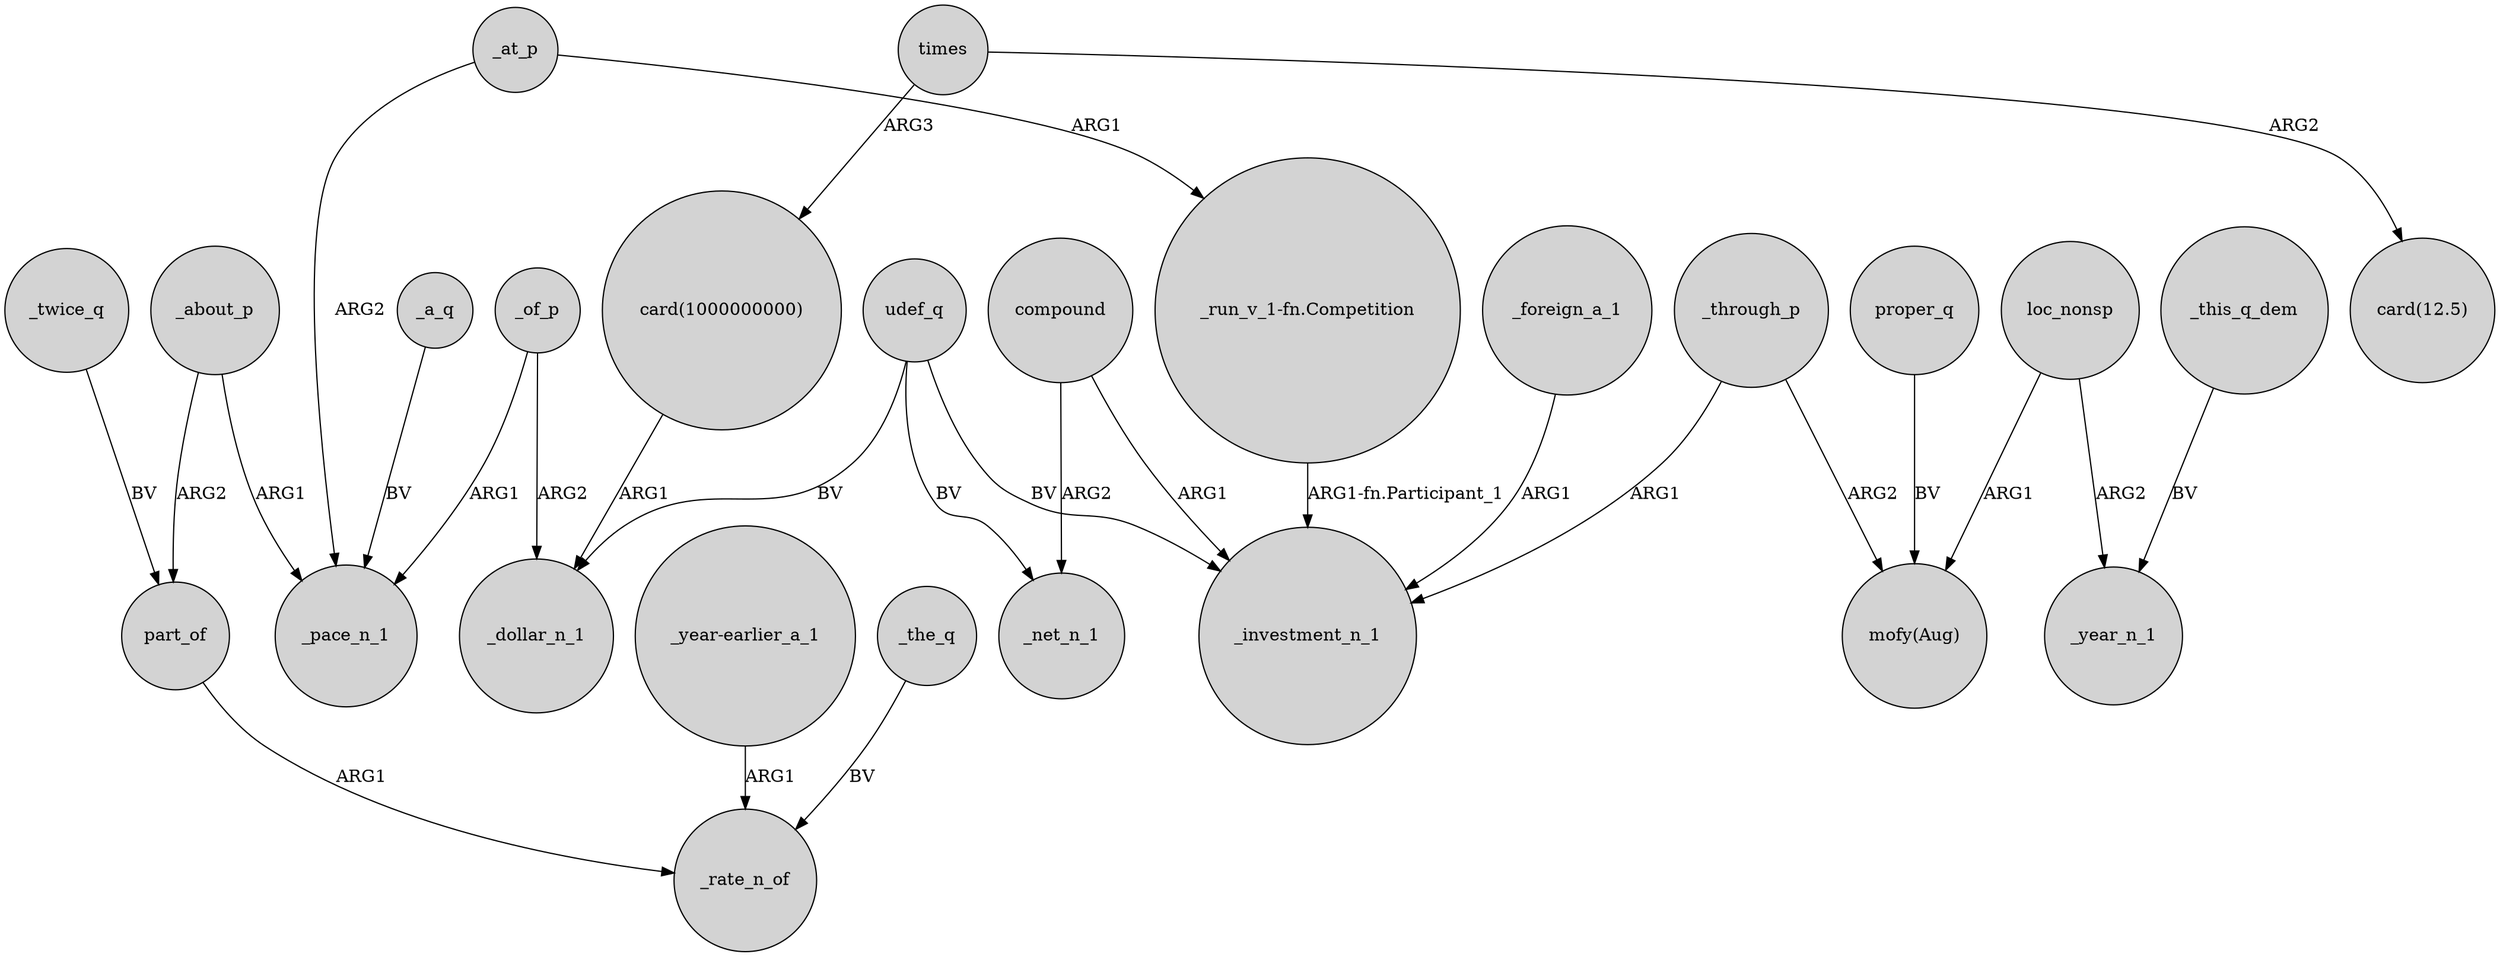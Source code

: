 digraph {
	node [shape=circle style=filled]
	"card(1000000000)" -> _dollar_n_1 [label=ARG1]
	compound -> _net_n_1 [label=ARG2]
	_about_p -> _pace_n_1 [label=ARG1]
	compound -> _investment_n_1 [label=ARG1]
	_through_p -> "mofy(Aug)" [label=ARG2]
	_through_p -> _investment_n_1 [label=ARG1]
	proper_q -> "mofy(Aug)" [label=BV]
	_of_p -> _pace_n_1 [label=ARG1]
	"_year-earlier_a_1" -> _rate_n_of [label=ARG1]
	"_run_v_1-fn.Competition" -> _investment_n_1 [label="ARG1-fn.Participant_1"]
	times -> "card(1000000000)" [label=ARG3]
	loc_nonsp -> "mofy(Aug)" [label=ARG1]
	loc_nonsp -> _year_n_1 [label=ARG2]
	_a_q -> _pace_n_1 [label=BV]
	_foreign_a_1 -> _investment_n_1 [label=ARG1]
	_the_q -> _rate_n_of [label=BV]
	times -> "card(12.5)" [label=ARG2]
	udef_q -> _net_n_1 [label=BV]
	_at_p -> _pace_n_1 [label=ARG2]
	_twice_q -> part_of [label=BV]
	udef_q -> _dollar_n_1 [label=BV]
	part_of -> _rate_n_of [label=ARG1]
	_this_q_dem -> _year_n_1 [label=BV]
	udef_q -> _investment_n_1 [label=BV]
	_about_p -> part_of [label=ARG2]
	_of_p -> _dollar_n_1 [label=ARG2]
	_at_p -> "_run_v_1-fn.Competition" [label=ARG1]
}

